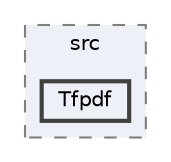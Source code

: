 digraph "plugins/learndash-certificate-builder/vendor/setasign/fpdi/src/Tfpdf"
{
 // LATEX_PDF_SIZE
  bgcolor="transparent";
  edge [fontname=Helvetica,fontsize=10,labelfontname=Helvetica,labelfontsize=10];
  node [fontname=Helvetica,fontsize=10,shape=box,height=0.2,width=0.4];
  compound=true
  subgraph clusterdir_bf770d22d18d716262956a9ef05fa15e {
    graph [ bgcolor="#edf0f7", pencolor="grey50", label="src", fontname=Helvetica,fontsize=10 style="filled,dashed", URL="dir_bf770d22d18d716262956a9ef05fa15e.html",tooltip=""]
  dir_7ab55c2dd3e2f5b395f9b5539ce0b571 [label="Tfpdf", fillcolor="#edf0f7", color="grey25", style="filled,bold", URL="dir_7ab55c2dd3e2f5b395f9b5539ce0b571.html",tooltip=""];
  }
}
